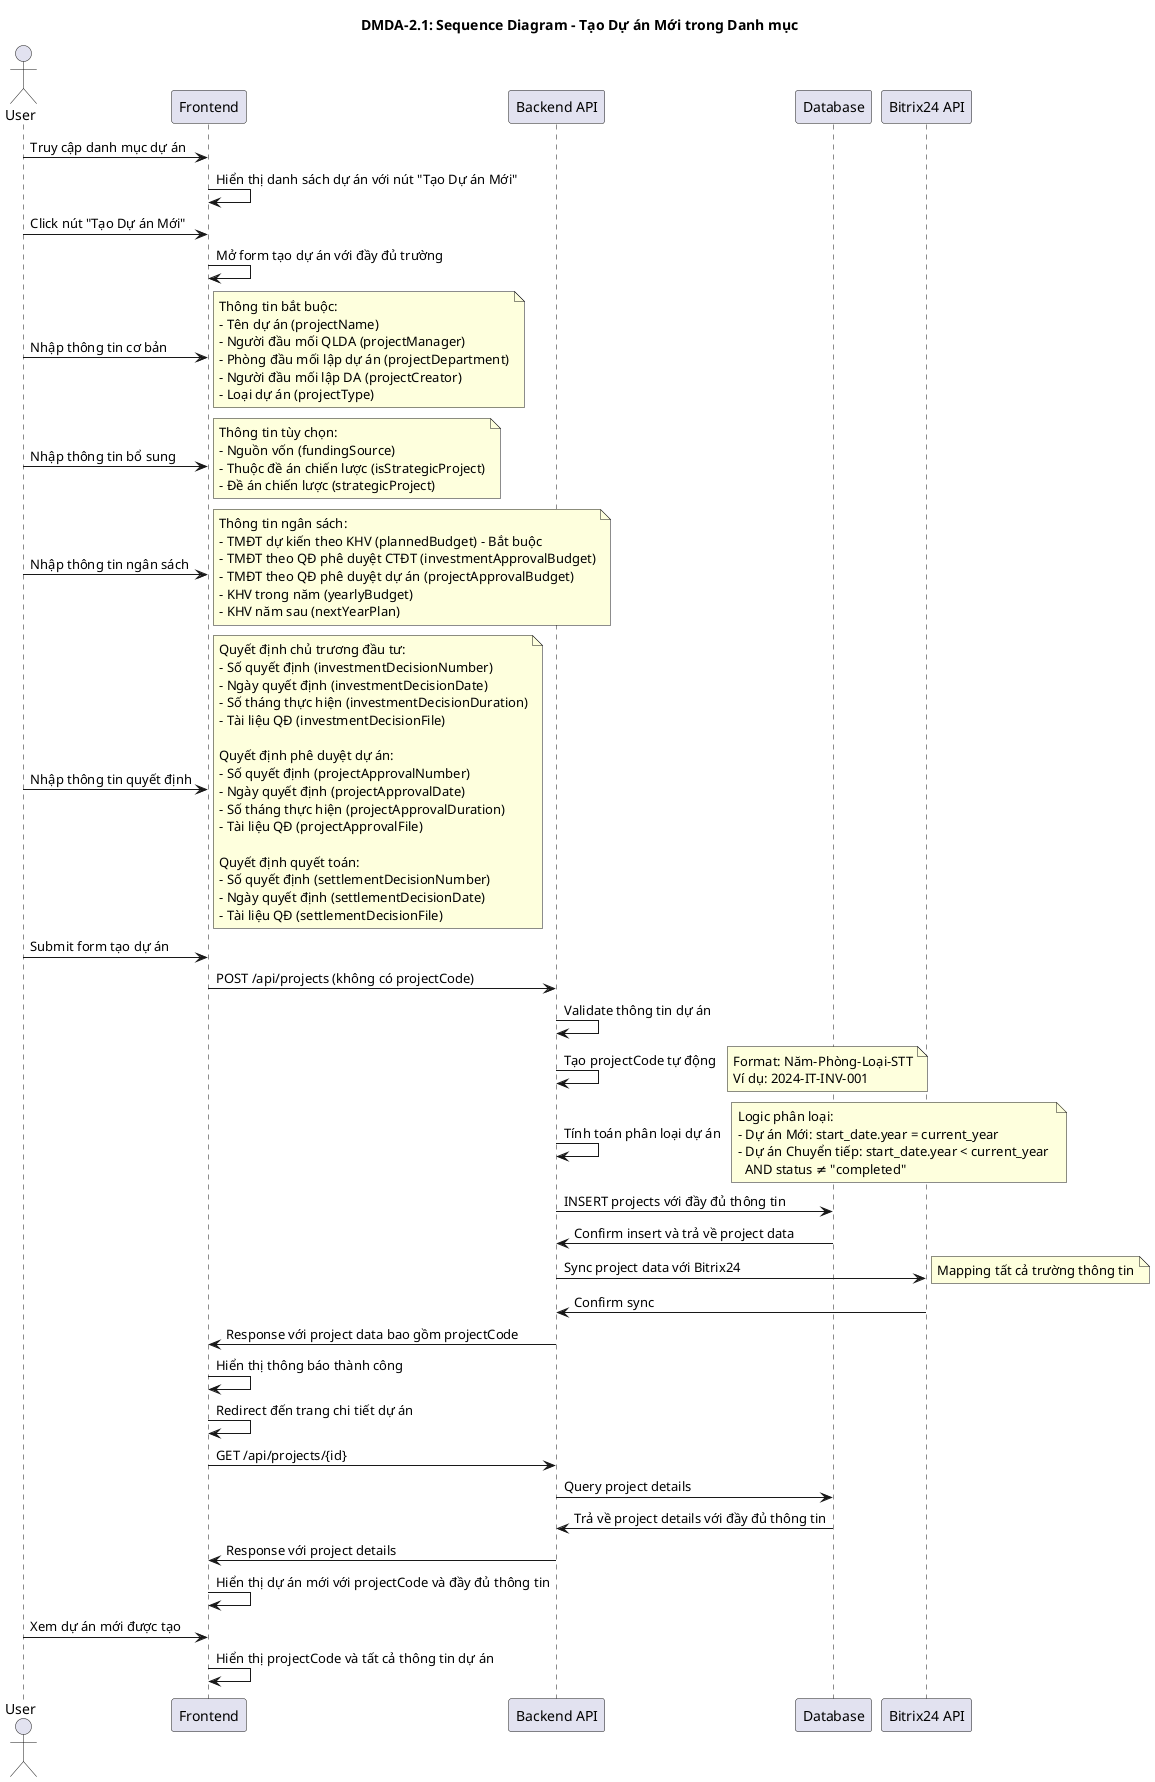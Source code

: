 @startuml DMDA-2.1 Sequence Diagram

title DMDA-2.1: Sequence Diagram - Tạo Dự án Mới trong Danh mục

actor User as U
participant "Frontend" as F
participant "Backend API" as B
participant "Database" as D
participant "Bitrix24 API" as B24

U -> F: Truy cập danh mục dự án
F -> F: Hiển thị danh sách dự án với nút "Tạo Dự án Mới"

U -> F: Click nút "Tạo Dự án Mới"
F -> F: Mở form tạo dự án với đầy đủ trường

U -> F: Nhập thông tin cơ bản
note right
  Thông tin bắt buộc:
  - Tên dự án (projectName)
  - Người đầu mối QLDA (projectManager)
  - Phòng đầu mối lập dự án (projectDepartment)
  - Người đầu mối lập DA (projectCreator)
  - Loại dự án (projectType)
end note

U -> F: Nhập thông tin bổ sung
note right
  Thông tin tùy chọn:
  - Nguồn vốn (fundingSource)
  - Thuộc đề án chiến lược (isStrategicProject)
  - Đề án chiến lược (strategicProject)
end note

U -> F: Nhập thông tin ngân sách
note right
  Thông tin ngân sách:
  - TMĐT dự kiến theo KHV (plannedBudget) - Bắt buộc
  - TMĐT theo QĐ phê duyệt CTĐT (investmentApprovalBudget)
  - TMĐT theo QĐ phê duyệt dự án (projectApprovalBudget)
  - KHV trong năm (yearlyBudget)
  - KHV năm sau (nextYearPlan)
end note

U -> F: Nhập thông tin quyết định
note right
  Quyết định chủ trương đầu tư:
  - Số quyết định (investmentDecisionNumber)
  - Ngày quyết định (investmentDecisionDate)
  - Số tháng thực hiện (investmentDecisionDuration)
  - Tài liệu QĐ (investmentDecisionFile)
  
  Quyết định phê duyệt dự án:
  - Số quyết định (projectApprovalNumber)
  - Ngày quyết định (projectApprovalDate)
  - Số tháng thực hiện (projectApprovalDuration)
  - Tài liệu QĐ (projectApprovalFile)
  
  Quyết định quyết toán:
  - Số quyết định (settlementDecisionNumber)
  - Ngày quyết định (settlementDecisionDate)
  - Tài liệu QĐ (settlementDecisionFile)
end note

U -> F: Submit form tạo dự án
F -> B: POST /api/projects (không có projectCode)

B -> B: Validate thông tin dự án

B -> B: Tạo projectCode tự động
note right
  Format: Năm-Phòng-Loại-STT
  Ví dụ: 2024-IT-INV-001
end note

B -> B: Tính toán phân loại dự án
note right
  Logic phân loại:
  - Dự án Mới: start_date.year = current_year
  - Dự án Chuyển tiếp: start_date.year < current_year 
    AND status ≠ "completed"
end note

B -> D: INSERT projects với đầy đủ thông tin
D -> B: Confirm insert và trả về project data

B -> B24: Sync project data với Bitrix24
note right
  Mapping tất cả trường thông tin
end note
B24 -> B: Confirm sync

B -> F: Response với project data bao gồm projectCode
F -> F: Hiển thị thông báo thành công

F -> F: Redirect đến trang chi tiết dự án
F -> B: GET /api/projects/{id}
B -> D: Query project details
D -> B: Trả về project details với đầy đủ thông tin
B -> F: Response với project details
F -> F: Hiển thị dự án mới với projectCode và đầy đủ thông tin

U -> F: Xem dự án mới được tạo
F -> F: Hiển thị projectCode và tất cả thông tin dự án

@enduml
